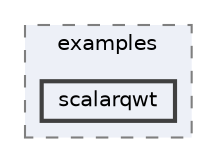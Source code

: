 digraph "scalarqwt"
{
 // LATEX_PDF_SIZE
  bgcolor="transparent";
  edge [fontname=Helvetica,fontsize=10,labelfontname=Helvetica,labelfontsize=10];
  node [fontname=Helvetica,fontsize=10,shape=box,height=0.2,width=0.4];
  compound=true
  subgraph clusterdir_483b170189ed58d6b1ab0874bc3c6f47 {
    graph [ bgcolor="#edf0f7", pencolor="grey50", label="examples", fontname=Helvetica,fontsize=10 style="filled,dashed", URL="dir_483b170189ed58d6b1ab0874bc3c6f47.html",tooltip=""]
  dir_a71bd45d75463117341353b5ef83a015 [label="scalarqwt", fillcolor="#edf0f7", color="grey25", style="filled,bold", URL="dir_a71bd45d75463117341353b5ef83a015.html",tooltip=""];
  }
}
